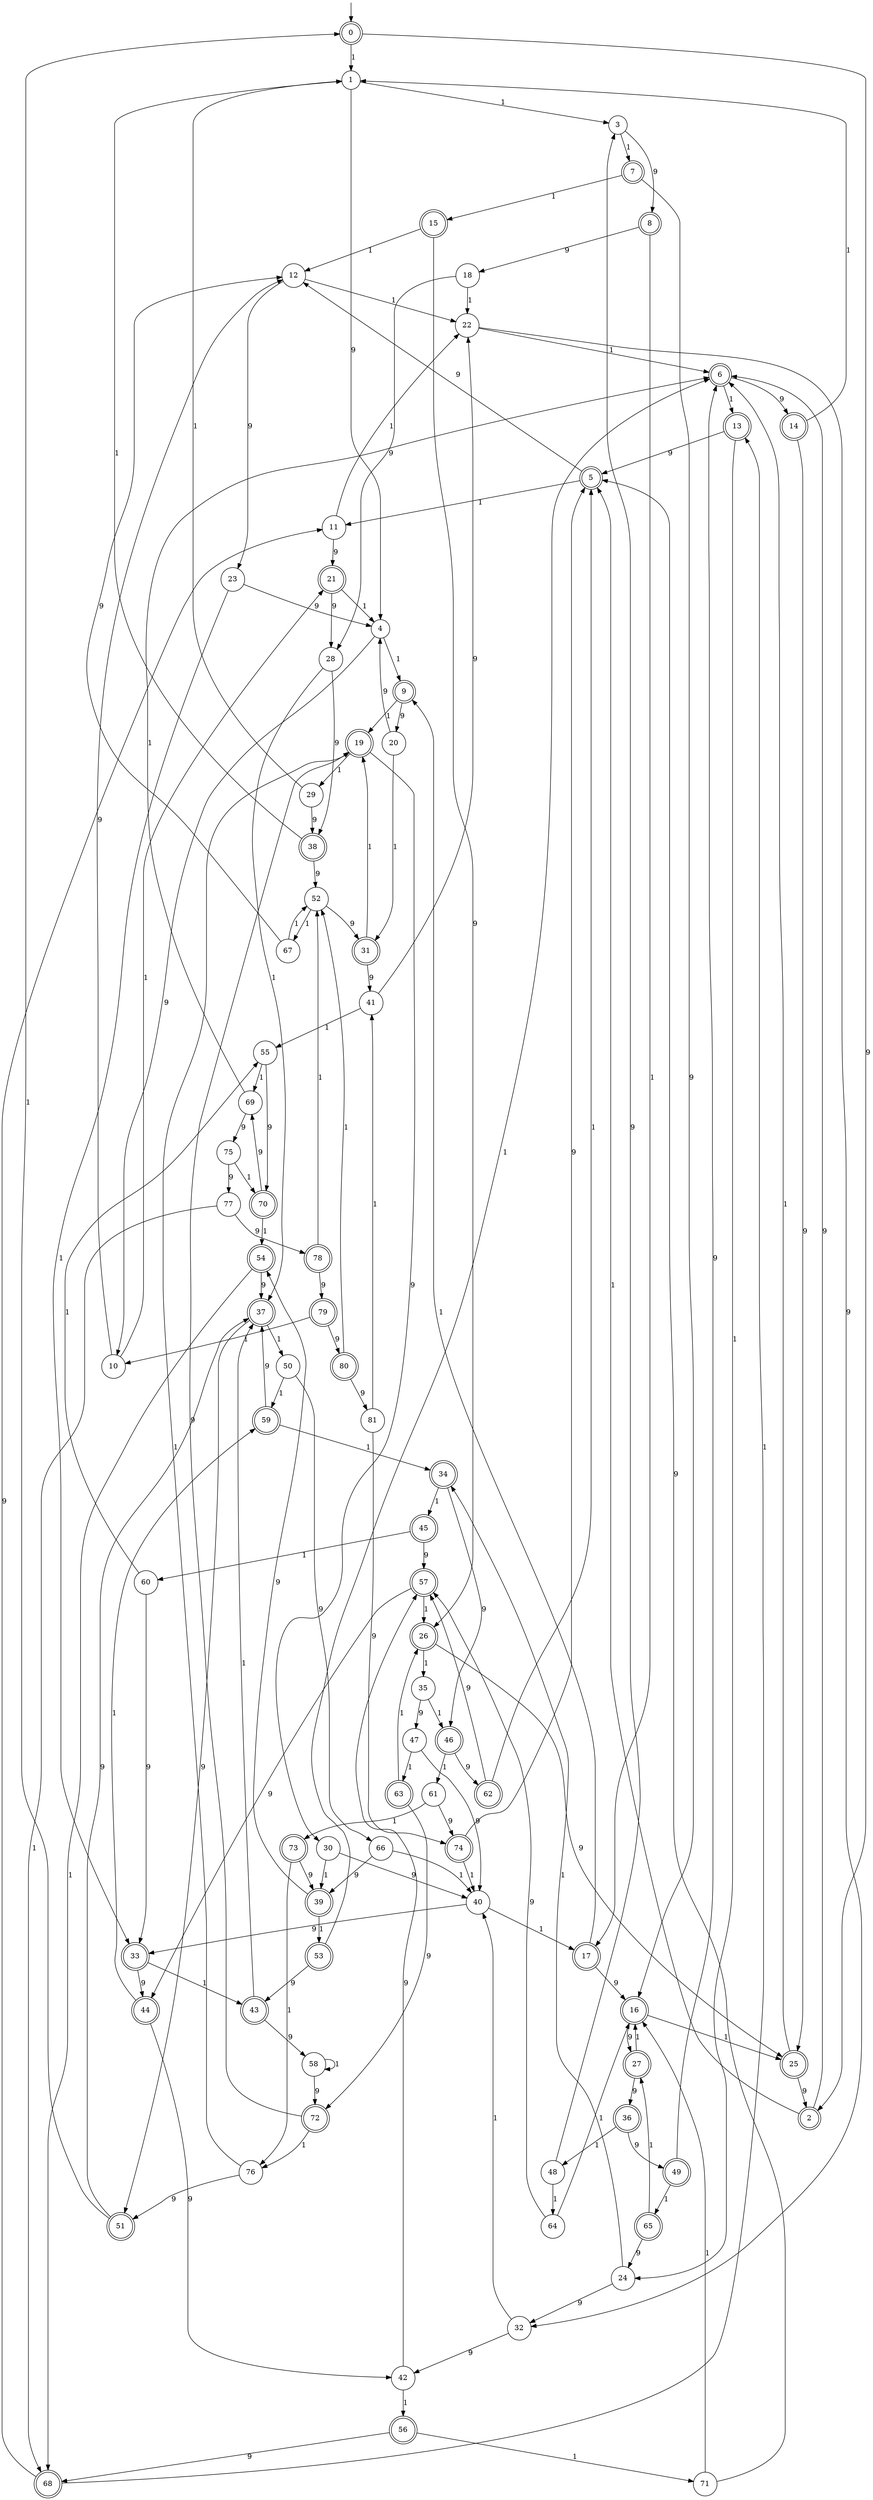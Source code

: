 digraph g {

	s0 [shape="doublecircle" label="0"];
	s1 [shape="circle" label="1"];
	s2 [shape="doublecircle" label="2"];
	s3 [shape="circle" label="3"];
	s4 [shape="circle" label="4"];
	s5 [shape="doublecircle" label="5"];
	s6 [shape="doublecircle" label="6"];
	s7 [shape="doublecircle" label="7"];
	s8 [shape="doublecircle" label="8"];
	s9 [shape="doublecircle" label="9"];
	s10 [shape="circle" label="10"];
	s11 [shape="circle" label="11"];
	s12 [shape="circle" label="12"];
	s13 [shape="doublecircle" label="13"];
	s14 [shape="doublecircle" label="14"];
	s15 [shape="doublecircle" label="15"];
	s16 [shape="doublecircle" label="16"];
	s17 [shape="doublecircle" label="17"];
	s18 [shape="circle" label="18"];
	s19 [shape="doublecircle" label="19"];
	s20 [shape="circle" label="20"];
	s21 [shape="doublecircle" label="21"];
	s22 [shape="circle" label="22"];
	s23 [shape="circle" label="23"];
	s24 [shape="circle" label="24"];
	s25 [shape="doublecircle" label="25"];
	s26 [shape="doublecircle" label="26"];
	s27 [shape="doublecircle" label="27"];
	s28 [shape="circle" label="28"];
	s29 [shape="circle" label="29"];
	s30 [shape="circle" label="30"];
	s31 [shape="doublecircle" label="31"];
	s32 [shape="circle" label="32"];
	s33 [shape="doublecircle" label="33"];
	s34 [shape="doublecircle" label="34"];
	s35 [shape="circle" label="35"];
	s36 [shape="doublecircle" label="36"];
	s37 [shape="doublecircle" label="37"];
	s38 [shape="doublecircle" label="38"];
	s39 [shape="doublecircle" label="39"];
	s40 [shape="circle" label="40"];
	s41 [shape="circle" label="41"];
	s42 [shape="circle" label="42"];
	s43 [shape="doublecircle" label="43"];
	s44 [shape="doublecircle" label="44"];
	s45 [shape="doublecircle" label="45"];
	s46 [shape="doublecircle" label="46"];
	s47 [shape="circle" label="47"];
	s48 [shape="circle" label="48"];
	s49 [shape="doublecircle" label="49"];
	s50 [shape="circle" label="50"];
	s51 [shape="doublecircle" label="51"];
	s52 [shape="circle" label="52"];
	s53 [shape="doublecircle" label="53"];
	s54 [shape="doublecircle" label="54"];
	s55 [shape="circle" label="55"];
	s56 [shape="doublecircle" label="56"];
	s57 [shape="doublecircle" label="57"];
	s58 [shape="circle" label="58"];
	s59 [shape="doublecircle" label="59"];
	s60 [shape="circle" label="60"];
	s61 [shape="circle" label="61"];
	s62 [shape="doublecircle" label="62"];
	s63 [shape="doublecircle" label="63"];
	s64 [shape="circle" label="64"];
	s65 [shape="doublecircle" label="65"];
	s66 [shape="circle" label="66"];
	s67 [shape="circle" label="67"];
	s68 [shape="doublecircle" label="68"];
	s69 [shape="circle" label="69"];
	s70 [shape="doublecircle" label="70"];
	s71 [shape="circle" label="71"];
	s72 [shape="doublecircle" label="72"];
	s73 [shape="doublecircle" label="73"];
	s74 [shape="doublecircle" label="74"];
	s75 [shape="circle" label="75"];
	s76 [shape="circle" label="76"];
	s77 [shape="circle" label="77"];
	s78 [shape="doublecircle" label="78"];
	s79 [shape="doublecircle" label="79"];
	s80 [shape="doublecircle" label="80"];
	s81 [shape="circle" label="81"];
	s0 -> s1 [label="1"];
	s0 -> s2 [label="9"];
	s1 -> s3 [label="1"];
	s1 -> s4 [label="9"];
	s2 -> s5 [label="1"];
	s2 -> s6 [label="9"];
	s3 -> s7 [label="1"];
	s3 -> s8 [label="9"];
	s4 -> s9 [label="1"];
	s4 -> s10 [label="9"];
	s5 -> s11 [label="1"];
	s5 -> s12 [label="9"];
	s6 -> s13 [label="1"];
	s6 -> s14 [label="9"];
	s7 -> s15 [label="1"];
	s7 -> s16 [label="9"];
	s8 -> s17 [label="1"];
	s8 -> s18 [label="9"];
	s9 -> s19 [label="1"];
	s9 -> s20 [label="9"];
	s10 -> s21 [label="1"];
	s10 -> s12 [label="9"];
	s11 -> s22 [label="1"];
	s11 -> s21 [label="9"];
	s12 -> s22 [label="1"];
	s12 -> s23 [label="9"];
	s13 -> s24 [label="1"];
	s13 -> s5 [label="9"];
	s14 -> s1 [label="1"];
	s14 -> s25 [label="9"];
	s15 -> s12 [label="1"];
	s15 -> s26 [label="9"];
	s16 -> s25 [label="1"];
	s16 -> s27 [label="9"];
	s17 -> s9 [label="1"];
	s17 -> s16 [label="9"];
	s18 -> s22 [label="1"];
	s18 -> s28 [label="9"];
	s19 -> s29 [label="1"];
	s19 -> s30 [label="9"];
	s20 -> s31 [label="1"];
	s20 -> s4 [label="9"];
	s21 -> s4 [label="1"];
	s21 -> s28 [label="9"];
	s22 -> s6 [label="1"];
	s22 -> s32 [label="9"];
	s23 -> s33 [label="1"];
	s23 -> s4 [label="9"];
	s24 -> s34 [label="1"];
	s24 -> s32 [label="9"];
	s25 -> s6 [label="1"];
	s25 -> s2 [label="9"];
	s26 -> s35 [label="1"];
	s26 -> s25 [label="9"];
	s27 -> s16 [label="1"];
	s27 -> s36 [label="9"];
	s28 -> s37 [label="1"];
	s28 -> s38 [label="9"];
	s29 -> s1 [label="1"];
	s29 -> s38 [label="9"];
	s30 -> s39 [label="1"];
	s30 -> s40 [label="9"];
	s31 -> s19 [label="1"];
	s31 -> s41 [label="9"];
	s32 -> s40 [label="1"];
	s32 -> s42 [label="9"];
	s33 -> s43 [label="1"];
	s33 -> s44 [label="9"];
	s34 -> s45 [label="1"];
	s34 -> s46 [label="9"];
	s35 -> s46 [label="1"];
	s35 -> s47 [label="9"];
	s36 -> s48 [label="1"];
	s36 -> s49 [label="9"];
	s37 -> s50 [label="1"];
	s37 -> s51 [label="9"];
	s38 -> s1 [label="1"];
	s38 -> s52 [label="9"];
	s39 -> s53 [label="1"];
	s39 -> s54 [label="9"];
	s40 -> s17 [label="1"];
	s40 -> s33 [label="9"];
	s41 -> s55 [label="1"];
	s41 -> s22 [label="9"];
	s42 -> s56 [label="1"];
	s42 -> s57 [label="9"];
	s43 -> s37 [label="1"];
	s43 -> s58 [label="9"];
	s44 -> s59 [label="1"];
	s44 -> s42 [label="9"];
	s45 -> s60 [label="1"];
	s45 -> s57 [label="9"];
	s46 -> s61 [label="1"];
	s46 -> s62 [label="9"];
	s47 -> s63 [label="1"];
	s47 -> s40 [label="9"];
	s48 -> s64 [label="1"];
	s48 -> s3 [label="9"];
	s49 -> s65 [label="1"];
	s49 -> s6 [label="9"];
	s50 -> s59 [label="1"];
	s50 -> s66 [label="9"];
	s51 -> s0 [label="1"];
	s51 -> s37 [label="9"];
	s52 -> s67 [label="1"];
	s52 -> s31 [label="9"];
	s53 -> s6 [label="1"];
	s53 -> s43 [label="9"];
	s54 -> s68 [label="1"];
	s54 -> s37 [label="9"];
	s55 -> s69 [label="1"];
	s55 -> s70 [label="9"];
	s56 -> s71 [label="1"];
	s56 -> s68 [label="9"];
	s57 -> s26 [label="1"];
	s57 -> s44 [label="9"];
	s58 -> s58 [label="1"];
	s58 -> s72 [label="9"];
	s59 -> s34 [label="1"];
	s59 -> s37 [label="9"];
	s60 -> s55 [label="1"];
	s60 -> s33 [label="9"];
	s61 -> s73 [label="1"];
	s61 -> s74 [label="9"];
	s62 -> s5 [label="1"];
	s62 -> s57 [label="9"];
	s63 -> s26 [label="1"];
	s63 -> s72 [label="9"];
	s64 -> s16 [label="1"];
	s64 -> s57 [label="9"];
	s65 -> s27 [label="1"];
	s65 -> s24 [label="9"];
	s66 -> s40 [label="1"];
	s66 -> s39 [label="9"];
	s67 -> s52 [label="1"];
	s67 -> s12 [label="9"];
	s68 -> s13 [label="1"];
	s68 -> s11 [label="9"];
	s69 -> s6 [label="1"];
	s69 -> s75 [label="9"];
	s70 -> s54 [label="1"];
	s70 -> s69 [label="9"];
	s71 -> s16 [label="1"];
	s71 -> s5 [label="9"];
	s72 -> s76 [label="1"];
	s72 -> s19 [label="9"];
	s73 -> s76 [label="1"];
	s73 -> s39 [label="9"];
	s74 -> s40 [label="1"];
	s74 -> s5 [label="9"];
	s75 -> s70 [label="1"];
	s75 -> s77 [label="9"];
	s76 -> s19 [label="1"];
	s76 -> s51 [label="9"];
	s77 -> s68 [label="1"];
	s77 -> s78 [label="9"];
	s78 -> s52 [label="1"];
	s78 -> s79 [label="9"];
	s79 -> s10 [label="1"];
	s79 -> s80 [label="9"];
	s80 -> s52 [label="1"];
	s80 -> s81 [label="9"];
	s81 -> s41 [label="1"];
	s81 -> s74 [label="9"];

__start0 [label="" shape="none" width="0" height="0"];
__start0 -> s0;

}
